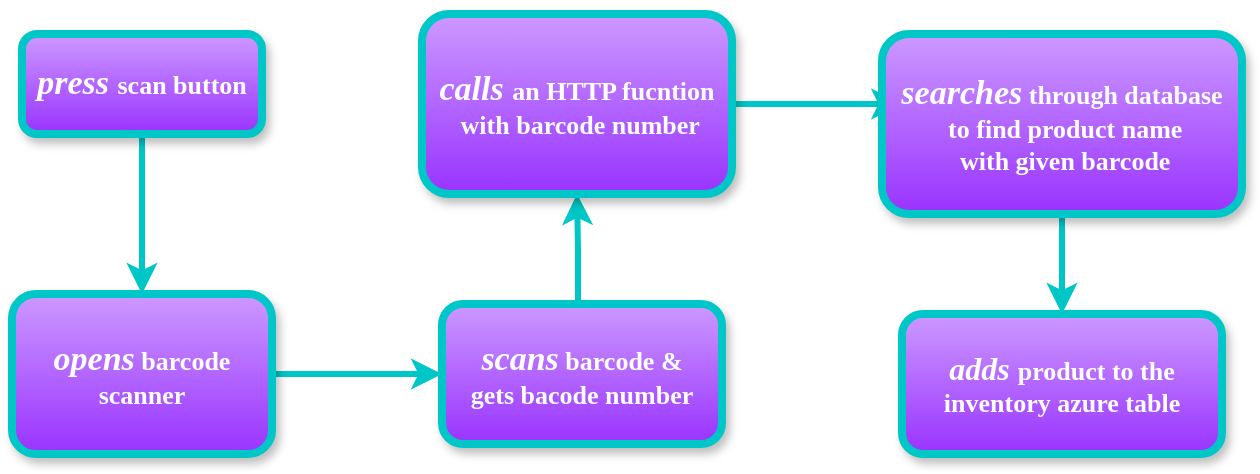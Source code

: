 <mxfile version="14.9.1" type="github">
  <diagram id="8ljtNmb3gO-Bhcg98QSJ" name="Page-1">
    <mxGraphModel dx="868" dy="393" grid="1" gridSize="10" guides="1" tooltips="1" connect="1" arrows="1" fold="1" page="1" pageScale="1" pageWidth="850" pageHeight="1100" math="0" shadow="0">
      <root>
        <mxCell id="0" />
        <mxCell id="1" parent="0" />
        <mxCell id="UISaJpvEiNDoS0qOSnQJ-13" style="edgeStyle=orthogonalEdgeStyle;rounded=0;orthogonalLoop=1;jettySize=auto;html=1;exitX=0.5;exitY=0;exitDx=0;exitDy=0;entryX=0.5;entryY=1;entryDx=0;entryDy=0;fontSize=13;fontColor=#FFFFFF;strokeColor=#00C7C7;strokeWidth=3;" edge="1" parent="1" source="UISaJpvEiNDoS0qOSnQJ-1" target="UISaJpvEiNDoS0qOSnQJ-3">
          <mxGeometry relative="1" as="geometry" />
        </mxCell>
        <mxCell id="UISaJpvEiNDoS0qOSnQJ-1" value="&lt;font face=&quot;Times New Roman&quot; style=&quot;font-size: 17px&quot;&gt;&lt;i&gt;p&lt;font style=&quot;font-size: 17px&quot;&gt;ress&lt;/font&gt;&lt;/i&gt; &lt;/font&gt;&lt;font face=&quot;Times New Roman&quot; style=&quot;font-size: 13px&quot;&gt;scan &lt;/font&gt;&lt;font face=&quot;Times New Roman&quot; style=&quot;font-size: 13px&quot;&gt;button&lt;/font&gt;" style="rounded=1;whiteSpace=wrap;html=1;shadow=1;direction=west;strokeWidth=4;fillColor=#9933FF;gradientColor=#CC99FF;fontStyle=1;fontSize=13;fontColor=#FFFFFF;strokeColor=#00C7C7;" vertex="1" parent="1">
          <mxGeometry x="30" y="30" width="120" height="50" as="geometry" />
        </mxCell>
        <mxCell id="UISaJpvEiNDoS0qOSnQJ-14" style="edgeStyle=orthogonalEdgeStyle;rounded=0;orthogonalLoop=1;jettySize=auto;html=1;exitX=0;exitY=0.5;exitDx=0;exitDy=0;entryX=1;entryY=0.5;entryDx=0;entryDy=0;fontSize=13;fontColor=#FFFFFF;strokeColor=#00C7C7;strokeWidth=3;" edge="1" parent="1" source="UISaJpvEiNDoS0qOSnQJ-3" target="UISaJpvEiNDoS0qOSnQJ-4">
          <mxGeometry relative="1" as="geometry" />
        </mxCell>
        <mxCell id="UISaJpvEiNDoS0qOSnQJ-3" value="&lt;font face=&quot;Times New Roman&quot;&gt;&lt;span style=&quot;font-size: 17px&quot;&gt;&lt;i&gt;opens&lt;/i&gt;&lt;/span&gt; barcode scanner&lt;/font&gt;" style="rounded=1;whiteSpace=wrap;html=1;shadow=1;direction=west;strokeWidth=4;fillColor=#9933FF;gradientColor=#CC99FF;fontStyle=1;fontSize=13;fontColor=#FFFFFF;strokeColor=#00C7C7;" vertex="1" parent="1">
          <mxGeometry x="25" y="160" width="130" height="80" as="geometry" />
        </mxCell>
        <mxCell id="UISaJpvEiNDoS0qOSnQJ-15" style="edgeStyle=orthogonalEdgeStyle;rounded=0;orthogonalLoop=1;jettySize=auto;html=1;exitX=0.5;exitY=1;exitDx=0;exitDy=0;entryX=0.5;entryY=0;entryDx=0;entryDy=0;fontSize=13;fontColor=#FFFFFF;strokeColor=#00C7C7;strokeWidth=3;" edge="1" parent="1" source="UISaJpvEiNDoS0qOSnQJ-4" target="UISaJpvEiNDoS0qOSnQJ-5">
          <mxGeometry relative="1" as="geometry">
            <Array as="points">
              <mxPoint x="308" y="165" />
              <mxPoint x="308" y="138" />
            </Array>
          </mxGeometry>
        </mxCell>
        <mxCell id="UISaJpvEiNDoS0qOSnQJ-4" value="&lt;font face=&quot;Times New Roman&quot;&gt;&lt;i&gt;&lt;font style=&quot;font-size: 17px&quot;&gt;scans&lt;/font&gt;&lt;/i&gt; barcode &amp;amp; &lt;br&gt;gets bacode number&lt;/font&gt;" style="rounded=1;whiteSpace=wrap;html=1;shadow=1;direction=west;strokeWidth=4;fillColor=#9933FF;gradientColor=#CC99FF;fontStyle=1;fontSize=13;fontColor=#FFFFFF;strokeColor=#00C7C7;" vertex="1" parent="1">
          <mxGeometry x="240" y="165" width="140" height="70" as="geometry" />
        </mxCell>
        <mxCell id="UISaJpvEiNDoS0qOSnQJ-17" style="edgeStyle=orthogonalEdgeStyle;rounded=0;orthogonalLoop=1;jettySize=auto;html=1;exitX=0;exitY=0.5;exitDx=0;exitDy=0;entryX=0.944;entryY=0.611;entryDx=0;entryDy=0;entryPerimeter=0;fontSize=13;fontColor=#FFFFFF;strokeColor=#00C7C7;strokeWidth=3;" edge="1" parent="1" source="UISaJpvEiNDoS0qOSnQJ-5" target="UISaJpvEiNDoS0qOSnQJ-6">
          <mxGeometry relative="1" as="geometry" />
        </mxCell>
        <mxCell id="UISaJpvEiNDoS0qOSnQJ-5" value="&lt;font face=&quot;Times New Roman&quot;&gt;&lt;font style=&quot;font-size: 17px&quot;&gt;&lt;i&gt;calls &lt;/i&gt;&lt;/font&gt;&lt;span style=&quot;font-size: 13px&quot;&gt;an HTTP fucntion&lt;br&gt;&amp;nbsp;with barcode number&lt;/span&gt;&lt;/font&gt;" style="rounded=1;whiteSpace=wrap;html=1;shadow=1;direction=west;strokeWidth=4;fillColor=#9933FF;gradientColor=#CC99FF;fontStyle=1;fontSize=13;fontColor=#FFFFFF;strokeColor=#00C7C7;" vertex="1" parent="1">
          <mxGeometry x="230" y="20" width="155" height="90" as="geometry" />
        </mxCell>
        <mxCell id="UISaJpvEiNDoS0qOSnQJ-18" style="edgeStyle=orthogonalEdgeStyle;rounded=0;orthogonalLoop=1;jettySize=auto;html=1;exitX=0.5;exitY=0;exitDx=0;exitDy=0;entryX=0.5;entryY=1;entryDx=0;entryDy=0;fontSize=13;fontColor=#FFFFFF;strokeColor=#00C7C7;strokeWidth=3;" edge="1" parent="1" source="UISaJpvEiNDoS0qOSnQJ-6" target="UISaJpvEiNDoS0qOSnQJ-7">
          <mxGeometry relative="1" as="geometry" />
        </mxCell>
        <mxCell id="UISaJpvEiNDoS0qOSnQJ-6" value="&lt;font face=&quot;Times New Roman&quot;&gt;&lt;font&gt;&lt;i&gt;&lt;font style=&quot;font-size: 17px&quot;&gt;s&lt;/font&gt;&lt;font style=&quot;font-size: 17px&quot;&gt;earches&lt;/font&gt; &lt;/i&gt;&lt;/font&gt;&lt;span style=&quot;font-size: 13px&quot;&gt;through database&lt;br&gt;&amp;nbsp;to find product name&lt;br&gt;&amp;nbsp;with given barcode&lt;/span&gt;&lt;/font&gt;" style="rounded=1;whiteSpace=wrap;html=1;shadow=1;direction=west;strokeWidth=4;fillColor=#9933FF;gradientColor=#CC99FF;fontStyle=1;fontSize=13;fontColor=#FFFFFF;strokeColor=#00C7C7;" vertex="1" parent="1">
          <mxGeometry x="460" y="30" width="180" height="90" as="geometry" />
        </mxCell>
        <mxCell id="UISaJpvEiNDoS0qOSnQJ-7" value="&lt;font face=&quot;Times New Roman&quot;&gt;&lt;font style=&quot;font-size: 16px&quot;&gt;&lt;i&gt;adds &lt;/i&gt;&lt;/font&gt;&lt;span style=&quot;font-size: 13px&quot;&gt;product to the inventory azure table&lt;/span&gt;&lt;/font&gt;" style="rounded=1;whiteSpace=wrap;html=1;shadow=1;direction=west;strokeWidth=4;fillColor=#9933FF;gradientColor=#CC99FF;fontStyle=1;fontSize=13;fontColor=#FFFFFF;strokeColor=#00C7C7;" vertex="1" parent="1">
          <mxGeometry x="470" y="170" width="160" height="70" as="geometry" />
        </mxCell>
      </root>
    </mxGraphModel>
  </diagram>
</mxfile>
